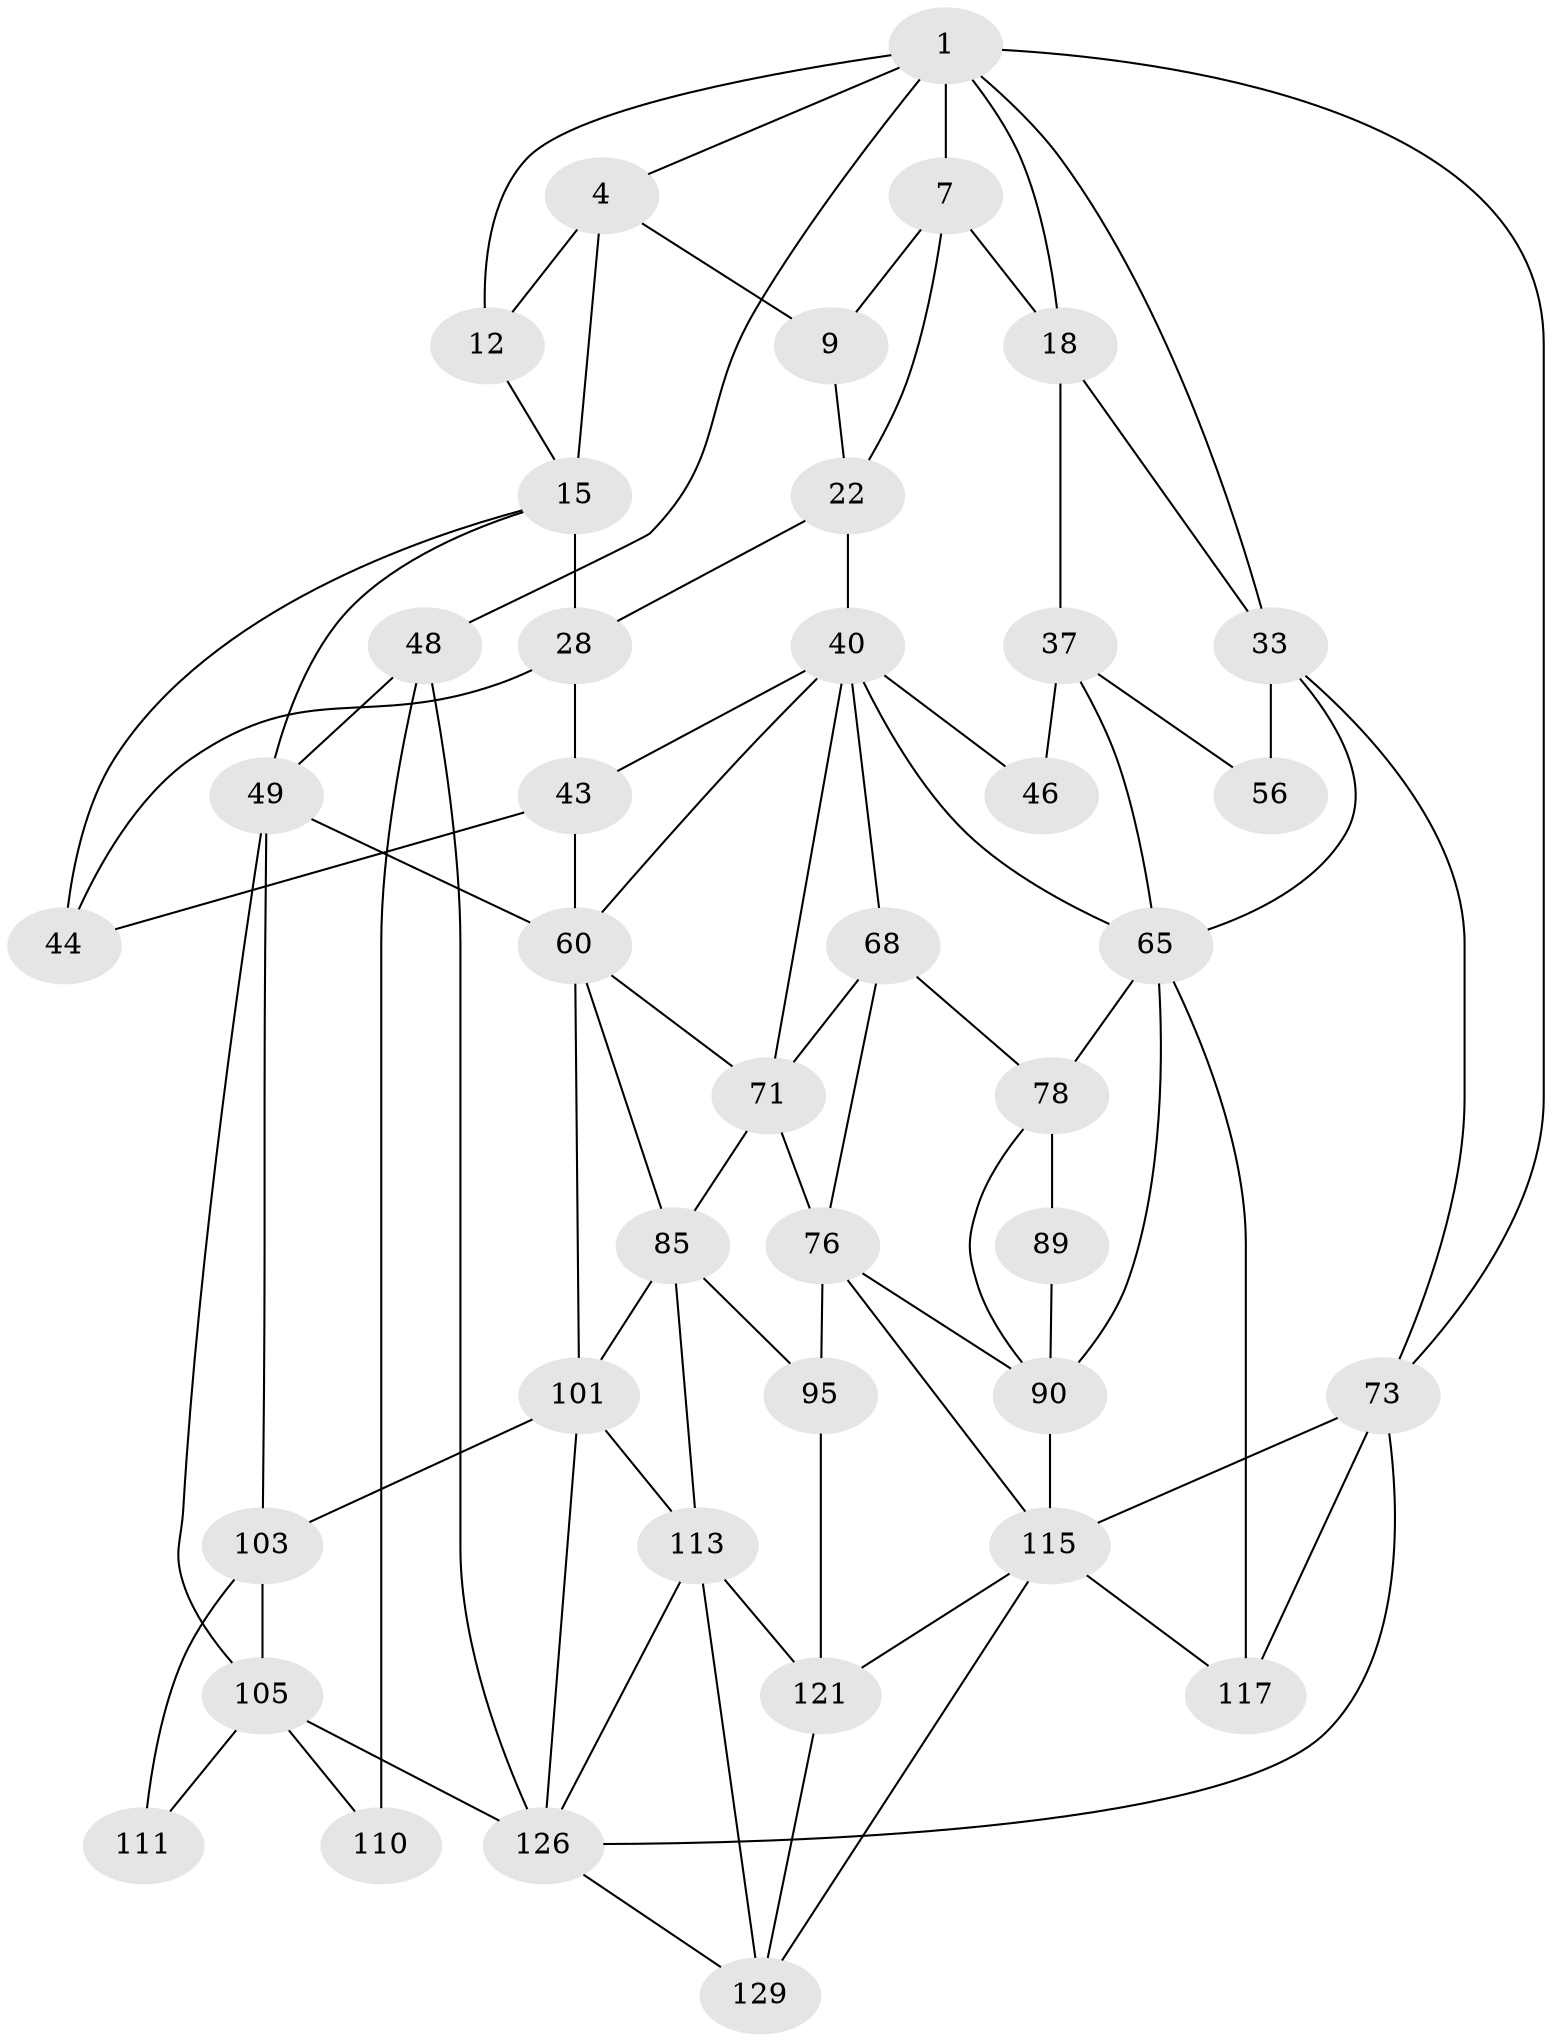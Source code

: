 // original degree distribution, {3: 0.022388059701492536, 6: 0.20149253731343283, 4: 0.21641791044776118, 5: 0.5597014925373134}
// Generated by graph-tools (version 1.1) at 2025/21/03/04/25 18:21:30]
// undirected, 40 vertices, 85 edges
graph export_dot {
graph [start="1"]
  node [color=gray90,style=filled];
  1 [pos="+0.841268650295328+0",super="+6+2"];
  4 [pos="+0.32983548604847845+0",super="+11+5"];
  7 [pos="+0.7626348727821411+0.09124071342554825",super="+8+21"];
  9 [pos="+0.6335696493486073+0.0009309494130090642",super="+16"];
  12 [pos="+0.1041935853356307+0.179544688088782"];
  15 [pos="+0.3680670322033924+0.10430055875319623",super="+25"];
  18 [pos="+0.8825013516231088+0.10966247840142272",super="+19"];
  22 [pos="+0.6519513327206576+0.2146496009873424",super="+23+24"];
  28 [pos="+0.5493236585305641+0.20588055717920217",super="+29"];
  33 [pos="+1+0.20259455512777225",super="+55"];
  37 [pos="+0.886162227132455+0.32400228510489026",super="+38+53"];
  40 [pos="+0.6586827868947647+0.3981181306344147",super="+41+47"];
  43 [pos="+0.5462343511148632+0.3857410442261066",super="+59"];
  44 [pos="+0.35231971220466524+0.3849434540628448"];
  46 [pos="+0.8000516697650215+0.42758073483509534"];
  48 [pos="+0+0.2704842517983929",super="+52+119"];
  49 [pos="+0.2351148322272912+0.46816953299114866",super="+50"];
  56 [pos="+1+0.43149516698080864"];
  60 [pos="+0.4514710915943495+0.5135709938852965",super="+61"];
  65 [pos="+1+0.6599570787660926",super="+87+66"];
  68 [pos="+0.6964788345032727+0.5521428273375742",super="+69+75"];
  71 [pos="+0.5861456376314498+0.6100176519608651",super="+72"];
  73 [pos="+1+1",super="+74+132"];
  76 [pos="+0.6657317876231438+0.6518724899370862",super="+93+77"];
  78 [pos="+0.8414662327923943+0.5511013222878703",super="+88+79"];
  85 [pos="+0.44978998292833294+0.6899422779700373",super="+86+97"];
  89 [pos="+0.7677607472016794+0.6478924413520913"];
  90 [pos="+0.8621540920966095+0.6994521240917151",super="+91"];
  95 [pos="+0.577146673824239+0.7517679615647925",super="+96+100"];
  101 [pos="+0.38155623441731157+0.7221964971605752",super="+106"];
  103 [pos="+0.2419720187785256+0.6876522968319135",super="+104+107"];
  105 [pos="+0.1226956490164219+0.6967947493008568",super="+108"];
  110 [pos="+0+0.7512841503185212"];
  111 [pos="+0.1942030533055653+0.7625476798561862"];
  113 [pos="+0.4361338614639496+0.8586236437676191",super="+125"];
  115 [pos="+0.7762897625654077+0.8872097855565799",super="+118+116"];
  117 [pos="+1+0.8475963882594072"];
  121 [pos="+0.6696072967256181+0.8918137862610962",super="+122"];
  126 [pos="+0.21507911151187956+1",super="+127"];
  129 [pos="+0.5126973197739997+0.9923473056833472",super="+131"];
  1 -- 18 [weight=2];
  1 -- 7;
  1 -- 48 [weight=2];
  1 -- 33;
  1 -- 4;
  1 -- 73;
  1 -- 12;
  4 -- 12;
  4 -- 15 [weight=2];
  4 -- 9 [weight=2];
  7 -- 9;
  7 -- 22 [weight=2];
  7 -- 18;
  9 -- 22;
  12 -- 15;
  15 -- 49;
  15 -- 44;
  15 -- 28 [weight=2];
  18 -- 33;
  18 -- 37 [weight=2];
  22 -- 28;
  22 -- 40;
  28 -- 43;
  28 -- 44;
  33 -- 56;
  33 -- 65;
  33 -- 73;
  37 -- 46 [weight=2];
  37 -- 56 [weight=2];
  37 -- 65;
  40 -- 68 [weight=2];
  40 -- 43;
  40 -- 60;
  40 -- 65;
  40 -- 46;
  40 -- 71;
  43 -- 44;
  43 -- 60;
  48 -- 110 [weight=2];
  48 -- 49;
  48 -- 126 [weight=2];
  49 -- 103;
  49 -- 105;
  49 -- 60 [weight=2];
  60 -- 101;
  60 -- 85;
  60 -- 71;
  65 -- 90;
  65 -- 117;
  65 -- 78 [weight=2];
  68 -- 71;
  68 -- 76;
  68 -- 78;
  71 -- 76;
  71 -- 85;
  73 -- 117;
  73 -- 115 [weight=2];
  73 -- 126;
  76 -- 95 [weight=2];
  76 -- 115;
  76 -- 90 [weight=2];
  78 -- 90;
  78 -- 89 [weight=2];
  85 -- 101;
  85 -- 113;
  85 -- 95;
  89 -- 90;
  90 -- 115;
  95 -- 121 [weight=2];
  101 -- 113;
  101 -- 126;
  101 -- 103;
  103 -- 105 [weight=2];
  103 -- 111 [weight=2];
  105 -- 110;
  105 -- 126;
  105 -- 111;
  113 -- 129;
  113 -- 126;
  113 -- 121;
  115 -- 117;
  115 -- 121;
  115 -- 129;
  121 -- 129;
  126 -- 129;
}
